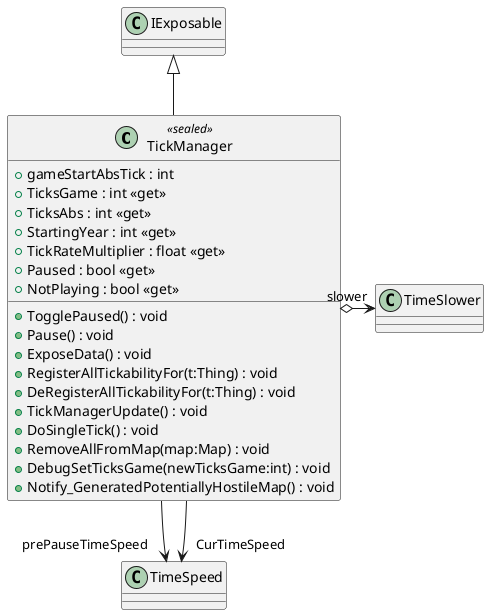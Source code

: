 @startuml
class TickManager <<sealed>> {
    + gameStartAbsTick : int
    + TicksGame : int <<get>>
    + TicksAbs : int <<get>>
    + StartingYear : int <<get>>
    + TickRateMultiplier : float <<get>>
    + Paused : bool <<get>>
    + NotPlaying : bool <<get>>
    + TogglePaused() : void
    + Pause() : void
    + ExposeData() : void
    + RegisterAllTickabilityFor(t:Thing) : void
    + DeRegisterAllTickabilityFor(t:Thing) : void
    + TickManagerUpdate() : void
    + DoSingleTick() : void
    + RemoveAllFromMap(map:Map) : void
    + DebugSetTicksGame(newTicksGame:int) : void
    + Notify_GeneratedPotentiallyHostileMap() : void
}
IExposable <|-- TickManager
TickManager --> "prePauseTimeSpeed" TimeSpeed
TickManager o-> "slower" TimeSlower
TickManager --> "CurTimeSpeed" TimeSpeed
@enduml
